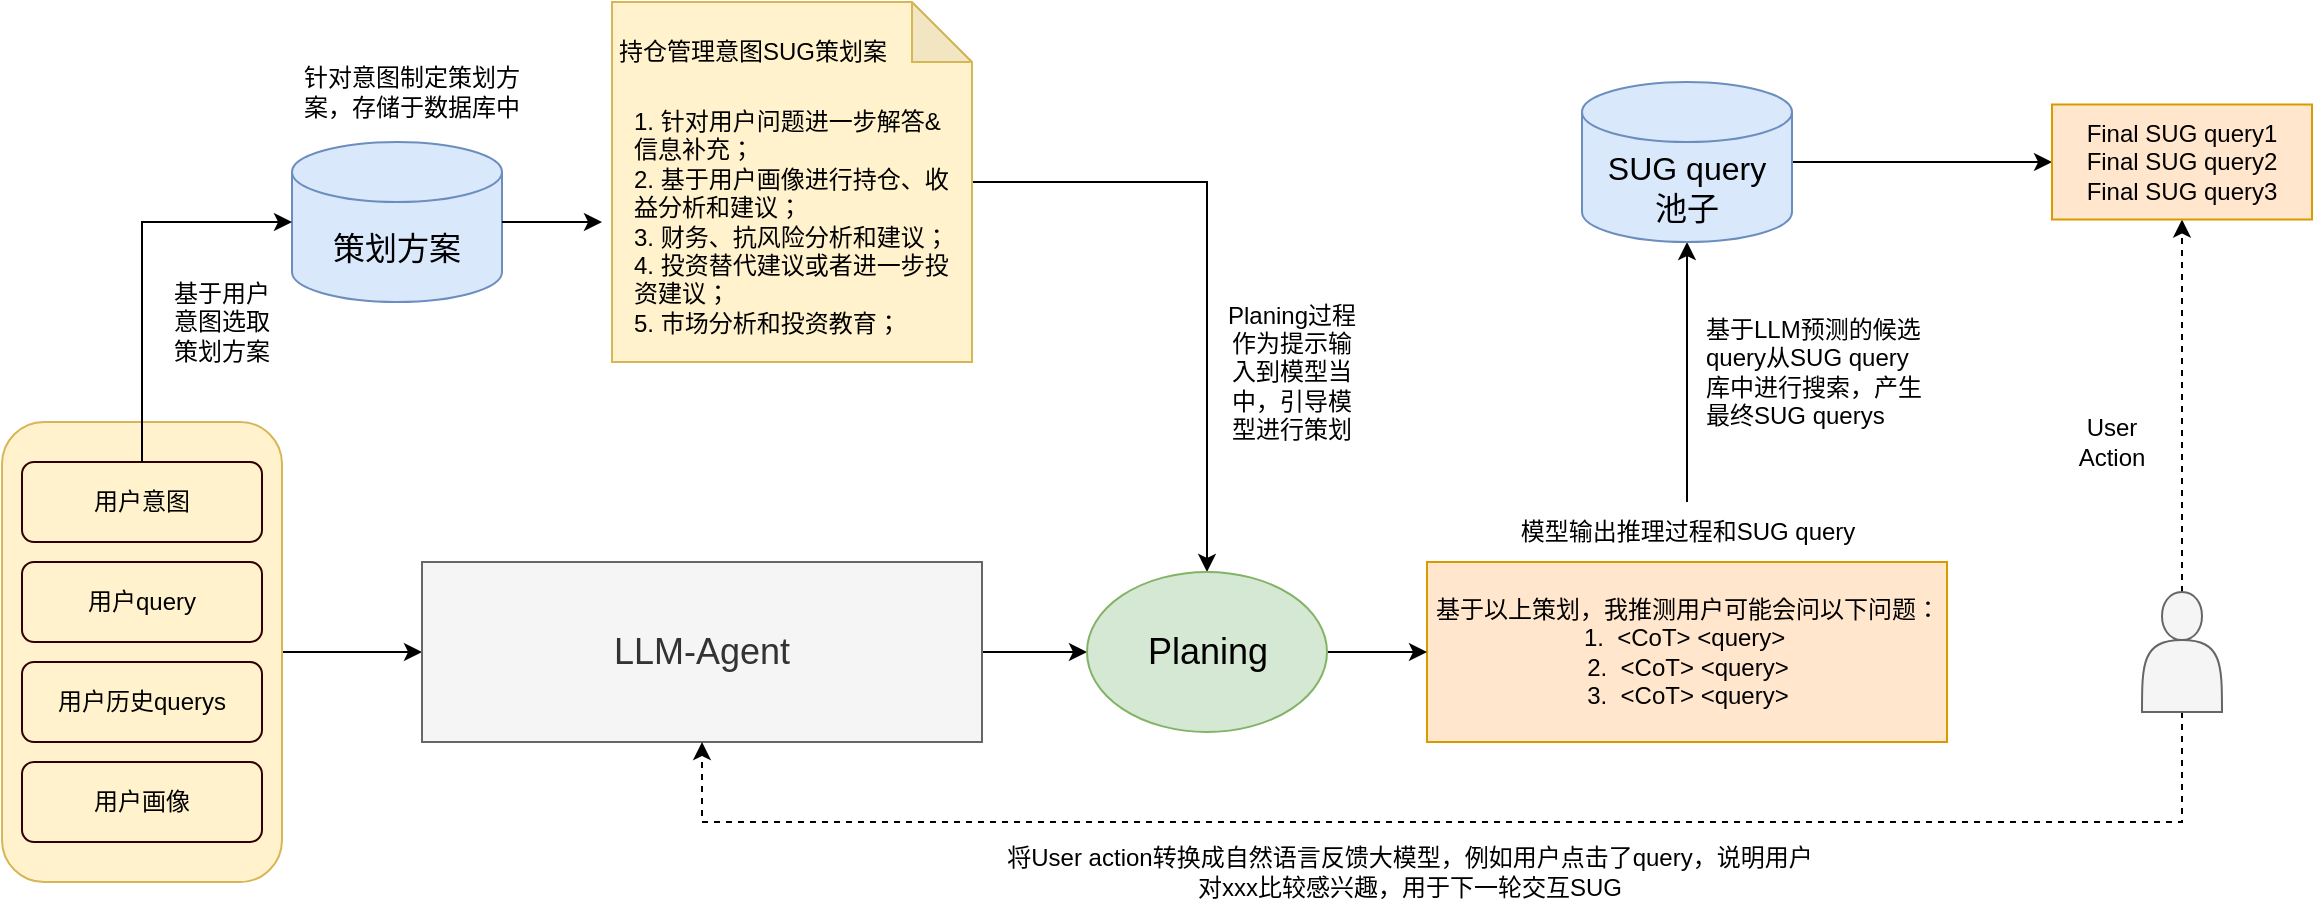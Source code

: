 <mxfile version="22.1.7" type="github">
  <diagram name="第 1 页" id="XaN7gPJk6JCARQaVGKtE">
    <mxGraphModel dx="2074" dy="1182" grid="1" gridSize="10" guides="1" tooltips="1" connect="1" arrows="1" fold="1" page="1" pageScale="1" pageWidth="1200" pageHeight="500" math="0" shadow="0">
      <root>
        <mxCell id="0" />
        <mxCell id="1" parent="0" />
        <mxCell id="WMn9UdP0PbQBGyq4Aqd1-41" value="" style="edgeStyle=orthogonalEdgeStyle;rounded=0;orthogonalLoop=1;jettySize=auto;html=1;" edge="1" parent="1" source="WMn9UdP0PbQBGyq4Aqd1-37" target="WMn9UdP0PbQBGyq4Aqd1-1">
          <mxGeometry relative="1" as="geometry" />
        </mxCell>
        <mxCell id="WMn9UdP0PbQBGyq4Aqd1-37" value="" style="rounded=1;whiteSpace=wrap;html=1;fillColor=#fff2cc;strokeColor=#d6b656;" vertex="1" parent="1">
          <mxGeometry x="30" y="220" width="140" height="230" as="geometry" />
        </mxCell>
        <mxCell id="WMn9UdP0PbQBGyq4Aqd1-34" value="" style="edgeStyle=orthogonalEdgeStyle;rounded=0;orthogonalLoop=1;jettySize=auto;html=1;" edge="1" parent="1" source="WMn9UdP0PbQBGyq4Aqd1-1">
          <mxGeometry relative="1" as="geometry">
            <mxPoint x="572.5" y="335" as="targetPoint" />
          </mxGeometry>
        </mxCell>
        <mxCell id="WMn9UdP0PbQBGyq4Aqd1-1" value="&lt;font style=&quot;font-size: 18px;&quot;&gt;LLM-Agent&lt;/font&gt;" style="rounded=0;whiteSpace=wrap;html=1;fillColor=#f5f5f5;fontColor=#333333;strokeColor=#666666;" vertex="1" parent="1">
          <mxGeometry x="240" y="290" width="280" height="90" as="geometry" />
        </mxCell>
        <mxCell id="WMn9UdP0PbQBGyq4Aqd1-3" value="用户历史querys" style="rounded=1;whiteSpace=wrap;html=1;fillColor=#fff2cc;strokeColor=#330000;" vertex="1" parent="1">
          <mxGeometry x="40" y="340" width="120" height="40" as="geometry" />
        </mxCell>
        <mxCell id="WMn9UdP0PbQBGyq4Aqd1-4" value="用户画像" style="rounded=1;whiteSpace=wrap;html=1;fillColor=#fff2cc;strokeColor=#330000;" vertex="1" parent="1">
          <mxGeometry x="40" y="390" width="120" height="40" as="geometry" />
        </mxCell>
        <mxCell id="WMn9UdP0PbQBGyq4Aqd1-7" value="用户query" style="rounded=1;whiteSpace=wrap;html=1;fillColor=#fff2cc;strokeColor=#330000;" vertex="1" parent="1">
          <mxGeometry x="40" y="290" width="120" height="40" as="geometry" />
        </mxCell>
        <mxCell id="WMn9UdP0PbQBGyq4Aqd1-8" value="用户意图" style="rounded=1;whiteSpace=wrap;html=1;fillColor=#fff2cc;strokeColor=#330000;" vertex="1" parent="1">
          <mxGeometry x="40" y="240" width="120" height="40" as="geometry" />
        </mxCell>
        <mxCell id="WMn9UdP0PbQBGyq4Aqd1-20" value="&lt;font style=&quot;font-size: 16px;&quot;&gt;策划方案&lt;/font&gt;" style="shape=cylinder3;whiteSpace=wrap;html=1;boundedLbl=1;backgroundOutline=1;size=15;fillColor=#dae8fc;strokeColor=#6c8ebf;" vertex="1" parent="1">
          <mxGeometry x="175" y="80" width="105" height="80" as="geometry" />
        </mxCell>
        <mxCell id="WMn9UdP0PbQBGyq4Aqd1-48" style="edgeStyle=orthogonalEdgeStyle;rounded=0;orthogonalLoop=1;jettySize=auto;html=1;" edge="1" parent="1" source="WMn9UdP0PbQBGyq4Aqd1-22" target="WMn9UdP0PbQBGyq4Aqd1-47">
          <mxGeometry relative="1" as="geometry" />
        </mxCell>
        <mxCell id="WMn9UdP0PbQBGyq4Aqd1-22" value="" style="shape=note;whiteSpace=wrap;html=1;backgroundOutline=1;darkOpacity=0.05;fillColor=#fff2cc;strokeColor=#d6b656;" vertex="1" parent="1">
          <mxGeometry x="335" y="10" width="180" height="180" as="geometry" />
        </mxCell>
        <mxCell id="WMn9UdP0PbQBGyq4Aqd1-23" value="&lt;div style=&quot;text-align: left;&quot;&gt;&lt;span style=&quot;background-color: initial;&quot;&gt;1. 针对用户问题进一步解答&amp;amp;信息补充；&lt;/span&gt;&lt;/div&gt;&lt;div style=&quot;text-align: left;&quot;&gt;&lt;span style=&quot;background-color: initial;&quot;&gt;2. 基于用户画像进行持仓、收益分析和建议；&lt;/span&gt;&lt;/div&gt;&lt;div style=&quot;text-align: left;&quot;&gt;&lt;span style=&quot;background-color: initial;&quot;&gt;3. 财务、抗风险分析和建议；&lt;/span&gt;&lt;/div&gt;&lt;div style=&quot;text-align: left;&quot;&gt;&lt;span style=&quot;background-color: initial;&quot;&gt;4. 投资替代建议或者进一步投资建议；&lt;/span&gt;&lt;/div&gt;&lt;div style=&quot;text-align: left;&quot;&gt;&lt;span style=&quot;background-color: initial;&quot;&gt;5. 市场分析和投资教育；&lt;/span&gt;&lt;/div&gt;" style="text;html=1;strokeColor=none;fillColor=none;align=center;verticalAlign=middle;whiteSpace=wrap;rounded=0;" vertex="1" parent="1">
          <mxGeometry x="345" y="40" width="160" height="160" as="geometry" />
        </mxCell>
        <mxCell id="WMn9UdP0PbQBGyq4Aqd1-24" value="持仓管理意图SUG策划案" style="text;html=1;strokeColor=none;fillColor=none;align=center;verticalAlign=middle;whiteSpace=wrap;rounded=0;" vertex="1" parent="1">
          <mxGeometry x="327.5" y="20" width="155" height="30" as="geometry" />
        </mxCell>
        <mxCell id="WMn9UdP0PbQBGyq4Aqd1-31" style="edgeStyle=orthogonalEdgeStyle;rounded=0;orthogonalLoop=1;jettySize=auto;html=1;exitX=0.5;exitY=0;exitDx=0;exitDy=0;entryX=0;entryY=0.5;entryDx=0;entryDy=0;entryPerimeter=0;" edge="1" parent="1" source="WMn9UdP0PbQBGyq4Aqd1-8" target="WMn9UdP0PbQBGyq4Aqd1-20">
          <mxGeometry relative="1" as="geometry" />
        </mxCell>
        <mxCell id="WMn9UdP0PbQBGyq4Aqd1-32" style="edgeStyle=orthogonalEdgeStyle;rounded=0;orthogonalLoop=1;jettySize=auto;html=1;exitX=1;exitY=0.5;exitDx=0;exitDy=0;exitPerimeter=0;" edge="1" parent="1" source="WMn9UdP0PbQBGyq4Aqd1-20">
          <mxGeometry relative="1" as="geometry">
            <mxPoint x="330" y="120" as="targetPoint" />
          </mxGeometry>
        </mxCell>
        <mxCell id="WMn9UdP0PbQBGyq4Aqd1-35" value="基于用户意图选取策划方案" style="text;html=1;strokeColor=none;fillColor=none;align=center;verticalAlign=middle;whiteSpace=wrap;rounded=0;" vertex="1" parent="1">
          <mxGeometry x="110" y="140" width="60" height="60" as="geometry" />
        </mxCell>
        <mxCell id="WMn9UdP0PbQBGyq4Aqd1-36" value="针对意图制定策划方案，存储于数据库中" style="text;html=1;strokeColor=none;fillColor=none;align=center;verticalAlign=middle;whiteSpace=wrap;rounded=0;" vertex="1" parent="1">
          <mxGeometry x="180" y="30" width="110" height="50" as="geometry" />
        </mxCell>
        <mxCell id="WMn9UdP0PbQBGyq4Aqd1-56" value="" style="edgeStyle=orthogonalEdgeStyle;rounded=0;orthogonalLoop=1;jettySize=auto;html=1;" edge="1" parent="1" source="WMn9UdP0PbQBGyq4Aqd1-43" target="WMn9UdP0PbQBGyq4Aqd1-55">
          <mxGeometry relative="1" as="geometry" />
        </mxCell>
        <mxCell id="WMn9UdP0PbQBGyq4Aqd1-43" value="模型输出推理过程和SUG query" style="text;html=1;strokeColor=none;fillColor=none;align=center;verticalAlign=middle;whiteSpace=wrap;rounded=0;" vertex="1" parent="1">
          <mxGeometry x="772.5" y="260" width="200" height="30" as="geometry" />
        </mxCell>
        <mxCell id="WMn9UdP0PbQBGyq4Aqd1-45" value="基于以上策划，我推测用户可能会问以下问题：&lt;br style=&quot;border-color: var(--border-color); color: rgb(0, 0, 0);&quot;&gt;&lt;span style=&quot;border-color: var(--border-color); color: rgb(0, 0, 0);&quot;&gt;1.&amp;nbsp; &amp;lt;CoT&amp;gt; &amp;lt;query&amp;gt;&amp;nbsp;&lt;/span&gt;&lt;br style=&quot;border-color: var(--border-color); color: rgb(0, 0, 0);&quot;&gt;&lt;span style=&quot;border-color: var(--border-color); color: rgb(0, 0, 0);&quot;&gt;2.&amp;nbsp; &amp;lt;CoT&amp;gt; &amp;lt;query&amp;gt;&lt;/span&gt;&lt;br style=&quot;border-color: var(--border-color); color: rgb(0, 0, 0);&quot;&gt;&lt;span style=&quot;border-color: var(--border-color); color: rgb(0, 0, 0);&quot;&gt;3.&amp;nbsp; &amp;lt;CoT&amp;gt; &amp;lt;query&amp;gt;&lt;/span&gt;" style="rounded=0;whiteSpace=wrap;html=1;fillColor=#ffe6cc;strokeColor=#d79b00;" vertex="1" parent="1">
          <mxGeometry x="742.5" y="290" width="260" height="90" as="geometry" />
        </mxCell>
        <mxCell id="WMn9UdP0PbQBGyq4Aqd1-46" value="Planing过程作为提示输入到模型当中，引导模型进行策划" style="text;html=1;strokeColor=none;fillColor=none;align=center;verticalAlign=middle;whiteSpace=wrap;rounded=0;" vertex="1" parent="1">
          <mxGeometry x="640" y="150" width="70" height="90" as="geometry" />
        </mxCell>
        <mxCell id="WMn9UdP0PbQBGyq4Aqd1-49" style="edgeStyle=orthogonalEdgeStyle;rounded=0;orthogonalLoop=1;jettySize=auto;html=1;exitX=1;exitY=0.5;exitDx=0;exitDy=0;" edge="1" parent="1" source="WMn9UdP0PbQBGyq4Aqd1-47" target="WMn9UdP0PbQBGyq4Aqd1-45">
          <mxGeometry relative="1" as="geometry" />
        </mxCell>
        <mxCell id="WMn9UdP0PbQBGyq4Aqd1-47" value="&lt;font style=&quot;font-size: 18px;&quot;&gt;Planing&lt;/font&gt;" style="ellipse;whiteSpace=wrap;html=1;fillColor=#d5e8d4;strokeColor=#82b366;" vertex="1" parent="1">
          <mxGeometry x="572.5" y="295" width="120" height="80" as="geometry" />
        </mxCell>
        <mxCell id="WMn9UdP0PbQBGyq4Aqd1-53" style="edgeStyle=orthogonalEdgeStyle;rounded=0;orthogonalLoop=1;jettySize=auto;html=1;entryX=0.5;entryY=1;entryDx=0;entryDy=0;dashed=1;" edge="1" parent="1" source="WMn9UdP0PbQBGyq4Aqd1-50" target="WMn9UdP0PbQBGyq4Aqd1-1">
          <mxGeometry relative="1" as="geometry">
            <Array as="points">
              <mxPoint x="1120" y="420" />
              <mxPoint x="380" y="420" />
            </Array>
          </mxGeometry>
        </mxCell>
        <mxCell id="WMn9UdP0PbQBGyq4Aqd1-63" style="edgeStyle=orthogonalEdgeStyle;rounded=0;orthogonalLoop=1;jettySize=auto;html=1;entryX=0.5;entryY=1;entryDx=0;entryDy=0;dashed=1;" edge="1" parent="1" source="WMn9UdP0PbQBGyq4Aqd1-50" target="WMn9UdP0PbQBGyq4Aqd1-59">
          <mxGeometry relative="1" as="geometry" />
        </mxCell>
        <mxCell id="WMn9UdP0PbQBGyq4Aqd1-50" value="" style="shape=actor;whiteSpace=wrap;html=1;fillColor=#f5f5f5;strokeColor=#666666;fontColor=#333333;" vertex="1" parent="1">
          <mxGeometry x="1100" y="305" width="40" height="60" as="geometry" />
        </mxCell>
        <mxCell id="WMn9UdP0PbQBGyq4Aqd1-52" value="User Action" style="text;html=1;strokeColor=none;fillColor=none;align=center;verticalAlign=middle;whiteSpace=wrap;rounded=0;" vertex="1" parent="1">
          <mxGeometry x="1055" y="220" width="60" height="20" as="geometry" />
        </mxCell>
        <mxCell id="WMn9UdP0PbQBGyq4Aqd1-54" value="将User action转换成自然语言反馈大模型，例如用户点击了query，说明用户对xxx比较感兴趣，用于下一轮交互SUG" style="text;html=1;strokeColor=none;fillColor=none;align=center;verticalAlign=middle;whiteSpace=wrap;rounded=0;" vertex="1" parent="1">
          <mxGeometry x="530" y="430" width="407.5" height="30" as="geometry" />
        </mxCell>
        <mxCell id="WMn9UdP0PbQBGyq4Aqd1-60" value="" style="edgeStyle=orthogonalEdgeStyle;rounded=0;orthogonalLoop=1;jettySize=auto;html=1;" edge="1" parent="1" source="WMn9UdP0PbQBGyq4Aqd1-55" target="WMn9UdP0PbQBGyq4Aqd1-59">
          <mxGeometry relative="1" as="geometry" />
        </mxCell>
        <mxCell id="WMn9UdP0PbQBGyq4Aqd1-55" value="&lt;font style=&quot;font-size: 16px;&quot;&gt;SUG query&lt;br&gt;池子&lt;br&gt;&lt;/font&gt;" style="shape=cylinder3;whiteSpace=wrap;html=1;boundedLbl=1;backgroundOutline=1;size=15;fillColor=#dae8fc;strokeColor=#6c8ebf;" vertex="1" parent="1">
          <mxGeometry x="820" y="50" width="105" height="80" as="geometry" />
        </mxCell>
        <mxCell id="WMn9UdP0PbQBGyq4Aqd1-58" value="基于LLM预测的候选query从SUG query库中进行搜索，产生最终SUG querys" style="text;html=1;strokeColor=none;fillColor=none;align=left;verticalAlign=middle;whiteSpace=wrap;rounded=0;" vertex="1" parent="1">
          <mxGeometry x="880" y="140" width="110" height="110" as="geometry" />
        </mxCell>
        <mxCell id="WMn9UdP0PbQBGyq4Aqd1-59" value="Final SUG query1&lt;br&gt;Final SUG query2&lt;br&gt;Final SUG query3" style="rounded=0;whiteSpace=wrap;html=1;fillColor=#ffe6cc;strokeColor=#d79b00;" vertex="1" parent="1">
          <mxGeometry x="1055" y="61.25" width="130" height="57.5" as="geometry" />
        </mxCell>
      </root>
    </mxGraphModel>
  </diagram>
</mxfile>
